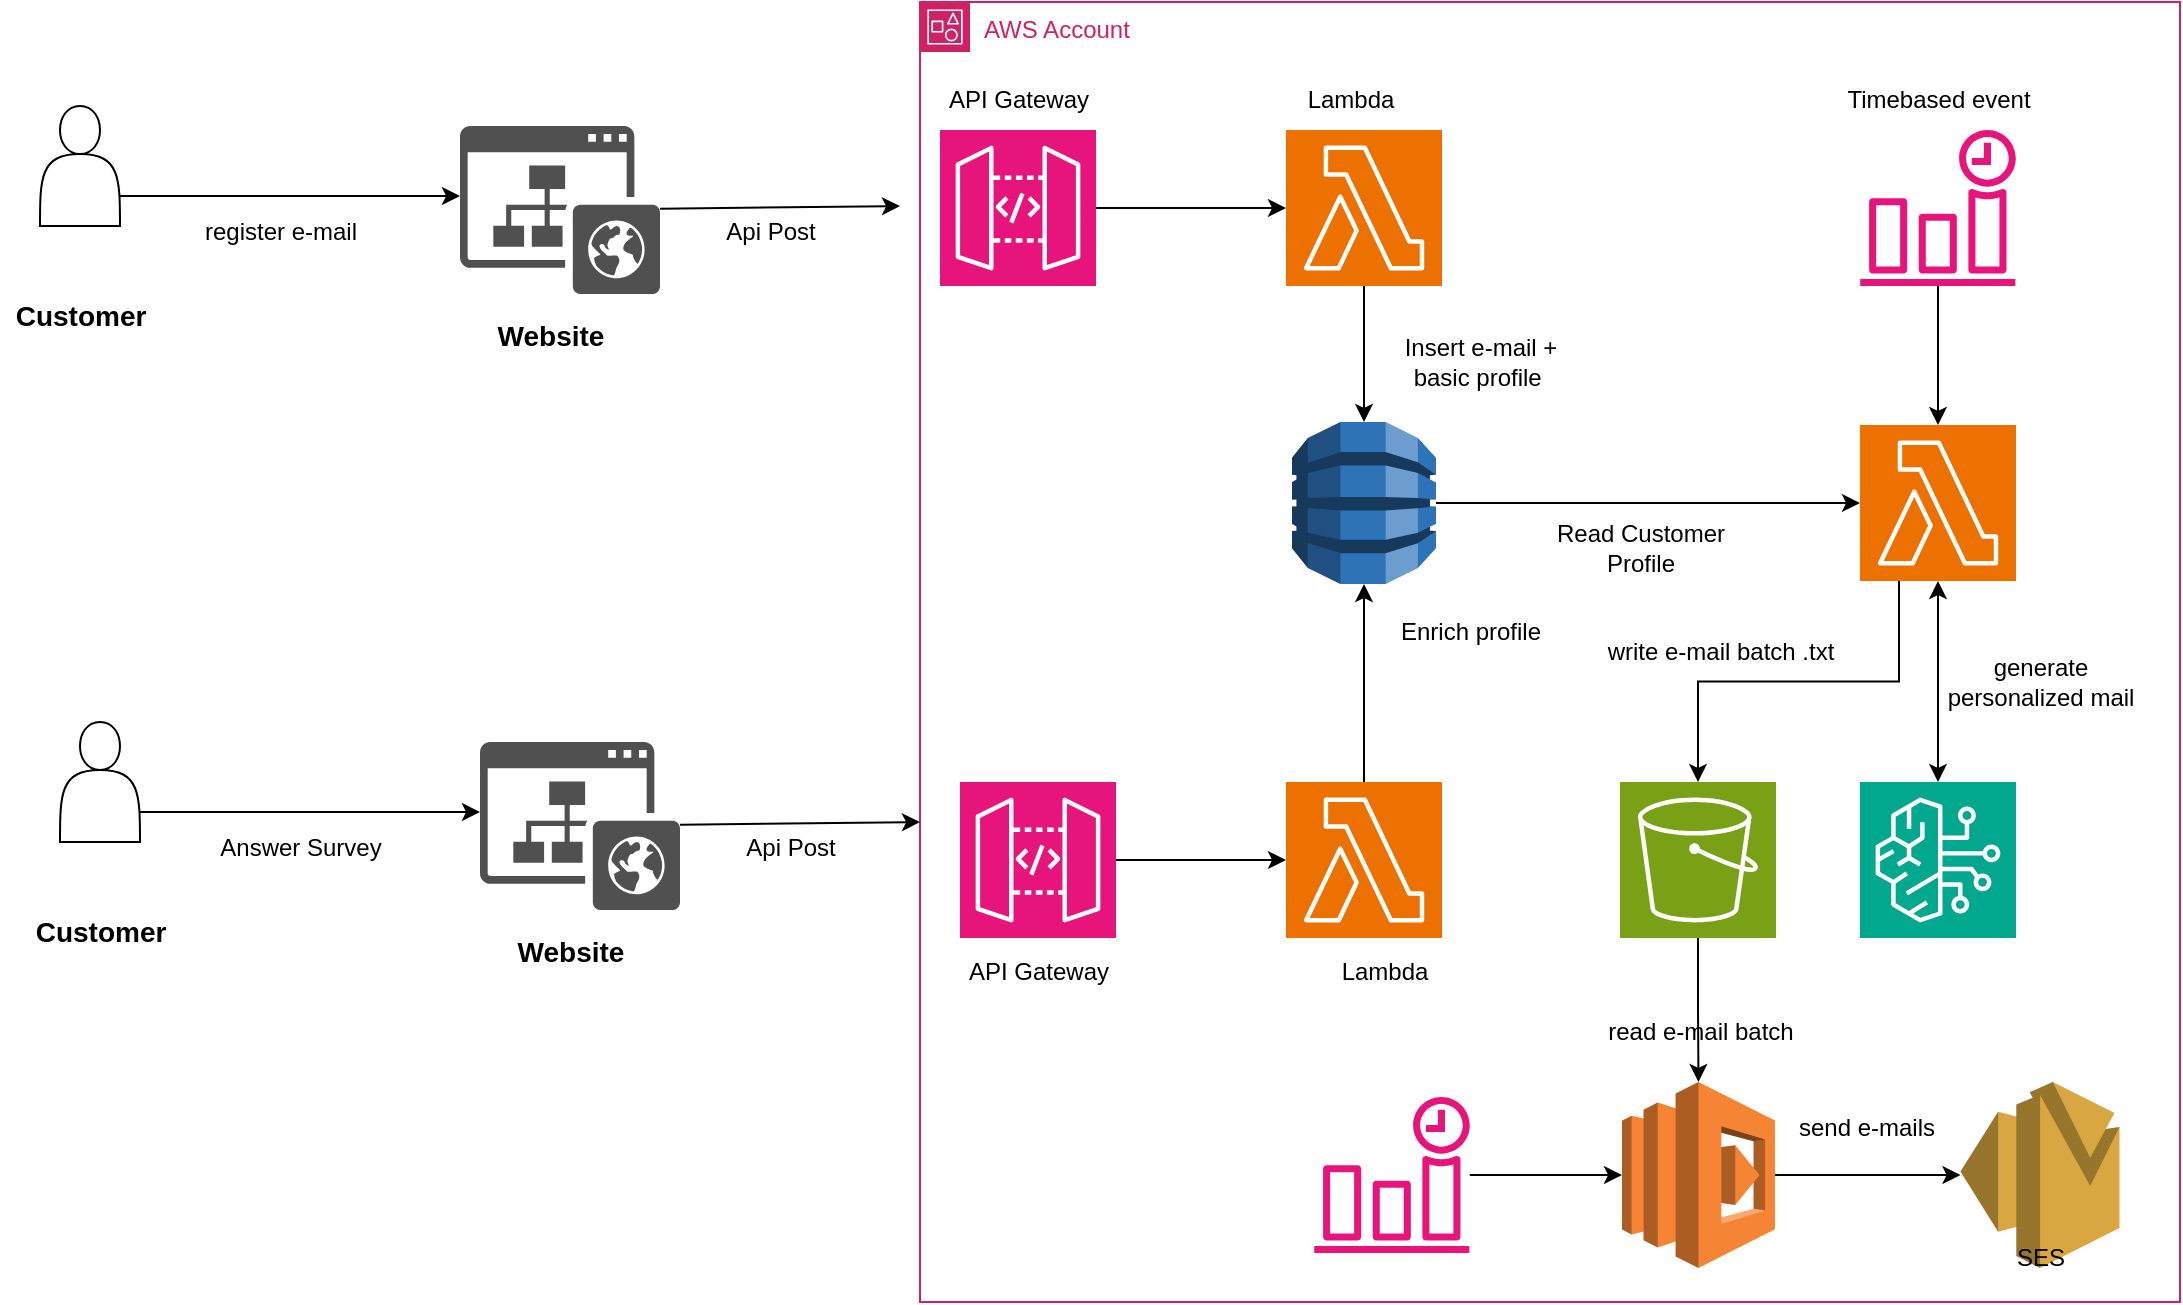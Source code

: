 <mxfile version="24.4.2" type="github">
  <diagram name="Page-1" id="ilZP2qW8_-uFimZYdBFT">
    <mxGraphModel dx="1271" dy="693" grid="1" gridSize="10" guides="1" tooltips="1" connect="1" arrows="1" fold="1" page="1" pageScale="1" pageWidth="1169" pageHeight="827" math="0" shadow="0">
      <root>
        <mxCell id="0" />
        <mxCell id="1" parent="0" />
        <mxCell id="Pjy3FeyiMRUxahzW9iAM-4" style="edgeStyle=orthogonalEdgeStyle;rounded=0;orthogonalLoop=1;jettySize=auto;html=1;exitX=1;exitY=0.75;exitDx=0;exitDy=0;" edge="1" parent="1" source="Pjy3FeyiMRUxahzW9iAM-1" target="Pjy3FeyiMRUxahzW9iAM-3">
          <mxGeometry relative="1" as="geometry">
            <mxPoint x="260" y="232" as="targetPoint" />
            <Array as="points">
              <mxPoint x="230" y="237" />
              <mxPoint x="230" y="237" />
            </Array>
          </mxGeometry>
        </mxCell>
        <mxCell id="Pjy3FeyiMRUxahzW9iAM-1" value="" style="shape=actor;whiteSpace=wrap;html=1;" vertex="1" parent="1">
          <mxGeometry x="60" y="192" width="40" height="60" as="geometry" />
        </mxCell>
        <mxCell id="Pjy3FeyiMRUxahzW9iAM-2" value="Customer" style="text;html=1;align=center;verticalAlign=middle;resizable=0;points=[];autosize=1;strokeColor=none;fillColor=none;fontStyle=1;fontSize=14;" vertex="1" parent="1">
          <mxGeometry x="40" y="282" width="80" height="30" as="geometry" />
        </mxCell>
        <mxCell id="Pjy3FeyiMRUxahzW9iAM-3" value="" style="sketch=0;pointerEvents=1;shadow=0;dashed=0;html=1;strokeColor=none;fillColor=#505050;labelPosition=center;verticalLabelPosition=bottom;verticalAlign=top;outlineConnect=0;align=center;shape=mxgraph.office.sites.website_public;" vertex="1" parent="1">
          <mxGeometry x="270" y="202" width="100" height="84" as="geometry" />
        </mxCell>
        <mxCell id="Pjy3FeyiMRUxahzW9iAM-5" value="register e-mail" style="text;html=1;align=center;verticalAlign=middle;resizable=0;points=[];autosize=1;strokeColor=none;fillColor=none;" vertex="1" parent="1">
          <mxGeometry x="130" y="240" width="100" height="30" as="geometry" />
        </mxCell>
        <mxCell id="Pjy3FeyiMRUxahzW9iAM-6" value="Website" style="text;html=1;align=center;verticalAlign=middle;resizable=0;points=[];autosize=1;strokeColor=none;fillColor=none;fontStyle=1;fontSize=14;" vertex="1" parent="1">
          <mxGeometry x="280" y="292" width="70" height="30" as="geometry" />
        </mxCell>
        <mxCell id="Pjy3FeyiMRUxahzW9iAM-7" value="AWS Account" style="points=[[0,0],[0.25,0],[0.5,0],[0.75,0],[1,0],[1,0.25],[1,0.5],[1,0.75],[1,1],[0.75,1],[0.5,1],[0.25,1],[0,1],[0,0.75],[0,0.5],[0,0.25]];outlineConnect=0;gradientColor=none;html=1;whiteSpace=wrap;fontSize=12;fontStyle=0;container=1;pointerEvents=0;collapsible=0;recursiveResize=0;shape=mxgraph.aws4.group;grIcon=mxgraph.aws4.group_account;strokeColor=#CD2264;fillColor=none;verticalAlign=top;align=left;spacingLeft=30;fontColor=#CD2264;dashed=0;" vertex="1" parent="1">
          <mxGeometry x="500" y="140" width="630" height="650" as="geometry" />
        </mxCell>
        <mxCell id="Pjy3FeyiMRUxahzW9iAM-12" style="edgeStyle=orthogonalEdgeStyle;rounded=0;orthogonalLoop=1;jettySize=auto;html=1;exitX=1;exitY=0.5;exitDx=0;exitDy=0;exitPerimeter=0;" edge="1" parent="Pjy3FeyiMRUxahzW9iAM-7" source="Pjy3FeyiMRUxahzW9iAM-8" target="Pjy3FeyiMRUxahzW9iAM-11">
          <mxGeometry relative="1" as="geometry" />
        </mxCell>
        <mxCell id="Pjy3FeyiMRUxahzW9iAM-8" value="" style="sketch=0;points=[[0,0,0],[0.25,0,0],[0.5,0,0],[0.75,0,0],[1,0,0],[0,1,0],[0.25,1,0],[0.5,1,0],[0.75,1,0],[1,1,0],[0,0.25,0],[0,0.5,0],[0,0.75,0],[1,0.25,0],[1,0.5,0],[1,0.75,0]];outlineConnect=0;fontColor=#232F3E;fillColor=#E7157B;strokeColor=#ffffff;dashed=0;verticalLabelPosition=bottom;verticalAlign=top;align=center;html=1;fontSize=12;fontStyle=0;aspect=fixed;shape=mxgraph.aws4.resourceIcon;resIcon=mxgraph.aws4.api_gateway;" vertex="1" parent="Pjy3FeyiMRUxahzW9iAM-7">
          <mxGeometry x="10" y="64" width="78" height="78" as="geometry" />
        </mxCell>
        <mxCell id="Pjy3FeyiMRUxahzW9iAM-17" style="edgeStyle=orthogonalEdgeStyle;rounded=0;orthogonalLoop=1;jettySize=auto;html=1;exitX=0.5;exitY=1;exitDx=0;exitDy=0;exitPerimeter=0;" edge="1" parent="Pjy3FeyiMRUxahzW9iAM-7" source="Pjy3FeyiMRUxahzW9iAM-11" target="Pjy3FeyiMRUxahzW9iAM-15">
          <mxGeometry relative="1" as="geometry" />
        </mxCell>
        <mxCell id="Pjy3FeyiMRUxahzW9iAM-11" value="" style="sketch=0;points=[[0,0,0],[0.25,0,0],[0.5,0,0],[0.75,0,0],[1,0,0],[0,1,0],[0.25,1,0],[0.5,1,0],[0.75,1,0],[1,1,0],[0,0.25,0],[0,0.5,0],[0,0.75,0],[1,0.25,0],[1,0.5,0],[1,0.75,0]];outlineConnect=0;fontColor=#232F3E;fillColor=#ED7100;strokeColor=#ffffff;dashed=0;verticalLabelPosition=bottom;verticalAlign=top;align=center;html=1;fontSize=12;fontStyle=0;aspect=fixed;shape=mxgraph.aws4.resourceIcon;resIcon=mxgraph.aws4.lambda;" vertex="1" parent="Pjy3FeyiMRUxahzW9iAM-7">
          <mxGeometry x="183" y="64" width="78" height="78" as="geometry" />
        </mxCell>
        <mxCell id="Pjy3FeyiMRUxahzW9iAM-13" value="API Gateway" style="text;html=1;align=center;verticalAlign=middle;resizable=0;points=[];autosize=1;strokeColor=none;fillColor=none;" vertex="1" parent="Pjy3FeyiMRUxahzW9iAM-7">
          <mxGeometry x="4" y="34" width="90" height="30" as="geometry" />
        </mxCell>
        <mxCell id="Pjy3FeyiMRUxahzW9iAM-14" value="Lambda" style="text;html=1;align=center;verticalAlign=middle;resizable=0;points=[];autosize=1;strokeColor=none;fillColor=none;" vertex="1" parent="Pjy3FeyiMRUxahzW9iAM-7">
          <mxGeometry x="180" y="34" width="70" height="30" as="geometry" />
        </mxCell>
        <mxCell id="Pjy3FeyiMRUxahzW9iAM-40" style="edgeStyle=orthogonalEdgeStyle;rounded=0;orthogonalLoop=1;jettySize=auto;html=1;exitX=1;exitY=0.5;exitDx=0;exitDy=0;exitPerimeter=0;" edge="1" parent="Pjy3FeyiMRUxahzW9iAM-7" source="Pjy3FeyiMRUxahzW9iAM-15" target="Pjy3FeyiMRUxahzW9iAM-35">
          <mxGeometry relative="1" as="geometry" />
        </mxCell>
        <mxCell id="Pjy3FeyiMRUxahzW9iAM-15" value="" style="outlineConnect=0;dashed=0;verticalLabelPosition=bottom;verticalAlign=top;align=center;html=1;shape=mxgraph.aws3.dynamo_db;fillColor=#2E73B8;gradientColor=none;" vertex="1" parent="Pjy3FeyiMRUxahzW9iAM-7">
          <mxGeometry x="186" y="210" width="72" height="81" as="geometry" />
        </mxCell>
        <mxCell id="Pjy3FeyiMRUxahzW9iAM-18" value="Insert e-mail + &lt;br&gt;basic profile&amp;nbsp;" style="text;html=1;align=center;verticalAlign=middle;resizable=0;points=[];autosize=1;strokeColor=none;fillColor=none;" vertex="1" parent="Pjy3FeyiMRUxahzW9iAM-7">
          <mxGeometry x="230" y="160" width="100" height="40" as="geometry" />
        </mxCell>
        <mxCell id="Pjy3FeyiMRUxahzW9iAM-19" style="edgeStyle=orthogonalEdgeStyle;rounded=0;orthogonalLoop=1;jettySize=auto;html=1;exitX=1;exitY=0.5;exitDx=0;exitDy=0;exitPerimeter=0;" edge="1" parent="Pjy3FeyiMRUxahzW9iAM-7" source="Pjy3FeyiMRUxahzW9iAM-20" target="Pjy3FeyiMRUxahzW9iAM-21">
          <mxGeometry relative="1" as="geometry" />
        </mxCell>
        <mxCell id="Pjy3FeyiMRUxahzW9iAM-20" value="" style="sketch=0;points=[[0,0,0],[0.25,0,0],[0.5,0,0],[0.75,0,0],[1,0,0],[0,1,0],[0.25,1,0],[0.5,1,0],[0.75,1,0],[1,1,0],[0,0.25,0],[0,0.5,0],[0,0.75,0],[1,0.25,0],[1,0.5,0],[1,0.75,0]];outlineConnect=0;fontColor=#232F3E;fillColor=#E7157B;strokeColor=#ffffff;dashed=0;verticalLabelPosition=bottom;verticalAlign=top;align=center;html=1;fontSize=12;fontStyle=0;aspect=fixed;shape=mxgraph.aws4.resourceIcon;resIcon=mxgraph.aws4.api_gateway;" vertex="1" parent="Pjy3FeyiMRUxahzW9iAM-7">
          <mxGeometry x="20" y="390" width="78" height="78" as="geometry" />
        </mxCell>
        <mxCell id="Pjy3FeyiMRUxahzW9iAM-21" value="" style="sketch=0;points=[[0,0,0],[0.25,0,0],[0.5,0,0],[0.75,0,0],[1,0,0],[0,1,0],[0.25,1,0],[0.5,1,0],[0.75,1,0],[1,1,0],[0,0.25,0],[0,0.5,0],[0,0.75,0],[1,0.25,0],[1,0.5,0],[1,0.75,0]];outlineConnect=0;fontColor=#232F3E;fillColor=#ED7100;strokeColor=#ffffff;dashed=0;verticalLabelPosition=bottom;verticalAlign=top;align=center;html=1;fontSize=12;fontStyle=0;aspect=fixed;shape=mxgraph.aws4.resourceIcon;resIcon=mxgraph.aws4.lambda;" vertex="1" parent="Pjy3FeyiMRUxahzW9iAM-7">
          <mxGeometry x="183" y="390" width="78" height="78" as="geometry" />
        </mxCell>
        <mxCell id="Pjy3FeyiMRUxahzW9iAM-22" value="API Gateway" style="text;html=1;align=center;verticalAlign=middle;resizable=0;points=[];autosize=1;strokeColor=none;fillColor=none;" vertex="1" parent="Pjy3FeyiMRUxahzW9iAM-7">
          <mxGeometry x="14" y="470" width="90" height="30" as="geometry" />
        </mxCell>
        <mxCell id="Pjy3FeyiMRUxahzW9iAM-23" value="Lambda" style="text;html=1;align=center;verticalAlign=middle;resizable=0;points=[];autosize=1;strokeColor=none;fillColor=none;" vertex="1" parent="Pjy3FeyiMRUxahzW9iAM-7">
          <mxGeometry x="197" y="470" width="70" height="30" as="geometry" />
        </mxCell>
        <mxCell id="Pjy3FeyiMRUxahzW9iAM-33" style="edgeStyle=orthogonalEdgeStyle;rounded=0;orthogonalLoop=1;jettySize=auto;html=1;entryX=0.5;entryY=1;entryDx=0;entryDy=0;entryPerimeter=0;" edge="1" parent="Pjy3FeyiMRUxahzW9iAM-7" source="Pjy3FeyiMRUxahzW9iAM-21" target="Pjy3FeyiMRUxahzW9iAM-15">
          <mxGeometry relative="1" as="geometry" />
        </mxCell>
        <mxCell id="Pjy3FeyiMRUxahzW9iAM-34" value="Enrich profile" style="text;html=1;align=center;verticalAlign=middle;resizable=0;points=[];autosize=1;strokeColor=none;fillColor=none;" vertex="1" parent="Pjy3FeyiMRUxahzW9iAM-7">
          <mxGeometry x="230" y="300" width="90" height="30" as="geometry" />
        </mxCell>
        <mxCell id="Pjy3FeyiMRUxahzW9iAM-42" style="edgeStyle=orthogonalEdgeStyle;rounded=0;orthogonalLoop=1;jettySize=auto;html=1;exitX=0.5;exitY=1;exitDx=0;exitDy=0;exitPerimeter=0;startArrow=classic;startFill=1;" edge="1" parent="Pjy3FeyiMRUxahzW9iAM-7" source="Pjy3FeyiMRUxahzW9iAM-35" target="Pjy3FeyiMRUxahzW9iAM-39">
          <mxGeometry relative="1" as="geometry" />
        </mxCell>
        <mxCell id="Pjy3FeyiMRUxahzW9iAM-47" style="edgeStyle=orthogonalEdgeStyle;rounded=0;orthogonalLoop=1;jettySize=auto;html=1;exitX=0.25;exitY=1;exitDx=0;exitDy=0;exitPerimeter=0;" edge="1" parent="Pjy3FeyiMRUxahzW9iAM-7" source="Pjy3FeyiMRUxahzW9iAM-35" target="Pjy3FeyiMRUxahzW9iAM-46">
          <mxGeometry relative="1" as="geometry" />
        </mxCell>
        <mxCell id="Pjy3FeyiMRUxahzW9iAM-35" value="" style="sketch=0;points=[[0,0,0],[0.25,0,0],[0.5,0,0],[0.75,0,0],[1,0,0],[0,1,0],[0.25,1,0],[0.5,1,0],[0.75,1,0],[1,1,0],[0,0.25,0],[0,0.5,0],[0,0.75,0],[1,0.25,0],[1,0.5,0],[1,0.75,0]];outlineConnect=0;fontColor=#232F3E;fillColor=#ED7100;strokeColor=#ffffff;dashed=0;verticalLabelPosition=bottom;verticalAlign=top;align=center;html=1;fontSize=12;fontStyle=0;aspect=fixed;shape=mxgraph.aws4.resourceIcon;resIcon=mxgraph.aws4.lambda;" vertex="1" parent="Pjy3FeyiMRUxahzW9iAM-7">
          <mxGeometry x="470" y="211.5" width="78" height="78" as="geometry" />
        </mxCell>
        <mxCell id="Pjy3FeyiMRUxahzW9iAM-38" style="edgeStyle=orthogonalEdgeStyle;rounded=0;orthogonalLoop=1;jettySize=auto;html=1;" edge="1" parent="Pjy3FeyiMRUxahzW9iAM-7" source="Pjy3FeyiMRUxahzW9iAM-36" target="Pjy3FeyiMRUxahzW9iAM-35">
          <mxGeometry relative="1" as="geometry" />
        </mxCell>
        <mxCell id="Pjy3FeyiMRUxahzW9iAM-36" value="" style="sketch=0;outlineConnect=0;fontColor=#232F3E;gradientColor=none;fillColor=#E7157B;strokeColor=none;dashed=0;verticalLabelPosition=bottom;verticalAlign=top;align=center;html=1;fontSize=12;fontStyle=0;aspect=fixed;pointerEvents=1;shape=mxgraph.aws4.event_time_based;" vertex="1" parent="Pjy3FeyiMRUxahzW9iAM-7">
          <mxGeometry x="470" y="64" width="78" height="78" as="geometry" />
        </mxCell>
        <mxCell id="Pjy3FeyiMRUxahzW9iAM-37" value="Timebased event" style="text;html=1;align=center;verticalAlign=middle;resizable=0;points=[];autosize=1;strokeColor=none;fillColor=none;" vertex="1" parent="Pjy3FeyiMRUxahzW9iAM-7">
          <mxGeometry x="449" y="34" width="120" height="30" as="geometry" />
        </mxCell>
        <mxCell id="Pjy3FeyiMRUxahzW9iAM-39" value="" style="sketch=0;points=[[0,0,0],[0.25,0,0],[0.5,0,0],[0.75,0,0],[1,0,0],[0,1,0],[0.25,1,0],[0.5,1,0],[0.75,1,0],[1,1,0],[0,0.25,0],[0,0.5,0],[0,0.75,0],[1,0.25,0],[1,0.5,0],[1,0.75,0]];outlineConnect=0;fontColor=#232F3E;fillColor=#01A88D;strokeColor=#ffffff;dashed=0;verticalLabelPosition=bottom;verticalAlign=top;align=center;html=1;fontSize=12;fontStyle=0;aspect=fixed;shape=mxgraph.aws4.resourceIcon;resIcon=mxgraph.aws4.bedrock;" vertex="1" parent="Pjy3FeyiMRUxahzW9iAM-7">
          <mxGeometry x="470" y="390" width="78" height="78" as="geometry" />
        </mxCell>
        <mxCell id="Pjy3FeyiMRUxahzW9iAM-43" value="generate &lt;br&gt;personalized mail" style="text;html=1;align=center;verticalAlign=middle;resizable=0;points=[];autosize=1;strokeColor=none;fillColor=none;" vertex="1" parent="Pjy3FeyiMRUxahzW9iAM-7">
          <mxGeometry x="500" y="320" width="120" height="40" as="geometry" />
        </mxCell>
        <mxCell id="Pjy3FeyiMRUxahzW9iAM-44" value="" style="outlineConnect=0;dashed=0;verticalLabelPosition=bottom;verticalAlign=top;align=center;html=1;shape=mxgraph.aws3.ses;fillColor=#D9A741;gradientColor=none;" vertex="1" parent="Pjy3FeyiMRUxahzW9iAM-7">
          <mxGeometry x="520.25" y="540" width="79.5" height="93" as="geometry" />
        </mxCell>
        <mxCell id="Pjy3FeyiMRUxahzW9iAM-45" value="SES" style="text;html=1;align=center;verticalAlign=middle;resizable=0;points=[];autosize=1;strokeColor=none;fillColor=none;" vertex="1" parent="Pjy3FeyiMRUxahzW9iAM-7">
          <mxGeometry x="534.75" y="613" width="50" height="30" as="geometry" />
        </mxCell>
        <mxCell id="Pjy3FeyiMRUxahzW9iAM-50" style="edgeStyle=orthogonalEdgeStyle;rounded=0;orthogonalLoop=1;jettySize=auto;html=1;exitX=0.5;exitY=1;exitDx=0;exitDy=0;exitPerimeter=0;" edge="1" parent="Pjy3FeyiMRUxahzW9iAM-7" source="Pjy3FeyiMRUxahzW9iAM-46" target="Pjy3FeyiMRUxahzW9iAM-49">
          <mxGeometry relative="1" as="geometry" />
        </mxCell>
        <mxCell id="Pjy3FeyiMRUxahzW9iAM-46" value="" style="sketch=0;points=[[0,0,0],[0.25,0,0],[0.5,0,0],[0.75,0,0],[1,0,0],[0,1,0],[0.25,1,0],[0.5,1,0],[0.75,1,0],[1,1,0],[0,0.25,0],[0,0.5,0],[0,0.75,0],[1,0.25,0],[1,0.5,0],[1,0.75,0]];outlineConnect=0;fontColor=#232F3E;fillColor=#7AA116;strokeColor=#ffffff;dashed=0;verticalLabelPosition=bottom;verticalAlign=top;align=center;html=1;fontSize=12;fontStyle=0;aspect=fixed;shape=mxgraph.aws4.resourceIcon;resIcon=mxgraph.aws4.s3;" vertex="1" parent="Pjy3FeyiMRUxahzW9iAM-7">
          <mxGeometry x="350" y="390" width="78" height="78" as="geometry" />
        </mxCell>
        <mxCell id="Pjy3FeyiMRUxahzW9iAM-48" value="write e-mail batch .txt" style="text;html=1;align=center;verticalAlign=middle;resizable=0;points=[];autosize=1;strokeColor=none;fillColor=none;" vertex="1" parent="Pjy3FeyiMRUxahzW9iAM-7">
          <mxGeometry x="330" y="310" width="140" height="30" as="geometry" />
        </mxCell>
        <mxCell id="Pjy3FeyiMRUxahzW9iAM-53" style="edgeStyle=orthogonalEdgeStyle;rounded=0;orthogonalLoop=1;jettySize=auto;html=1;exitX=1;exitY=0.5;exitDx=0;exitDy=0;exitPerimeter=0;" edge="1" parent="Pjy3FeyiMRUxahzW9iAM-7" source="Pjy3FeyiMRUxahzW9iAM-49" target="Pjy3FeyiMRUxahzW9iAM-44">
          <mxGeometry relative="1" as="geometry" />
        </mxCell>
        <mxCell id="Pjy3FeyiMRUxahzW9iAM-49" value="" style="outlineConnect=0;dashed=0;verticalLabelPosition=bottom;verticalAlign=top;align=center;html=1;shape=mxgraph.aws3.lambda;fillColor=#F58534;gradientColor=none;" vertex="1" parent="Pjy3FeyiMRUxahzW9iAM-7">
          <mxGeometry x="351" y="540" width="76.5" height="93" as="geometry" />
        </mxCell>
        <mxCell id="Pjy3FeyiMRUxahzW9iAM-52" style="edgeStyle=orthogonalEdgeStyle;rounded=0;orthogonalLoop=1;jettySize=auto;html=1;" edge="1" parent="Pjy3FeyiMRUxahzW9iAM-7" source="Pjy3FeyiMRUxahzW9iAM-51" target="Pjy3FeyiMRUxahzW9iAM-49">
          <mxGeometry relative="1" as="geometry" />
        </mxCell>
        <mxCell id="Pjy3FeyiMRUxahzW9iAM-51" value="" style="sketch=0;outlineConnect=0;fontColor=#232F3E;gradientColor=none;fillColor=#E7157B;strokeColor=none;dashed=0;verticalLabelPosition=bottom;verticalAlign=top;align=center;html=1;fontSize=12;fontStyle=0;aspect=fixed;pointerEvents=1;shape=mxgraph.aws4.event_time_based;" vertex="1" parent="Pjy3FeyiMRUxahzW9iAM-7">
          <mxGeometry x="197" y="547.5" width="78" height="78" as="geometry" />
        </mxCell>
        <mxCell id="Pjy3FeyiMRUxahzW9iAM-54" value="send e-mails" style="text;html=1;align=center;verticalAlign=middle;resizable=0;points=[];autosize=1;strokeColor=none;fillColor=none;" vertex="1" parent="Pjy3FeyiMRUxahzW9iAM-7">
          <mxGeometry x="427.5" y="547.5" width="90" height="30" as="geometry" />
        </mxCell>
        <mxCell id="Pjy3FeyiMRUxahzW9iAM-55" value="read e-mail batch" style="text;html=1;align=center;verticalAlign=middle;resizable=0;points=[];autosize=1;strokeColor=none;fillColor=none;" vertex="1" parent="Pjy3FeyiMRUxahzW9iAM-7">
          <mxGeometry x="330" y="500" width="120" height="30" as="geometry" />
        </mxCell>
        <mxCell id="Pjy3FeyiMRUxahzW9iAM-9" value="" style="endArrow=classic;html=1;rounded=0;" edge="1" parent="1" source="Pjy3FeyiMRUxahzW9iAM-3">
          <mxGeometry width="50" height="50" relative="1" as="geometry">
            <mxPoint x="450" y="372" as="sourcePoint" />
            <mxPoint x="490" y="242" as="targetPoint" />
          </mxGeometry>
        </mxCell>
        <mxCell id="Pjy3FeyiMRUxahzW9iAM-10" value="Api Post" style="text;html=1;align=center;verticalAlign=middle;resizable=0;points=[];autosize=1;strokeColor=none;fillColor=none;" vertex="1" parent="1">
          <mxGeometry x="390" y="240" width="70" height="30" as="geometry" />
        </mxCell>
        <mxCell id="Pjy3FeyiMRUxahzW9iAM-24" style="edgeStyle=orthogonalEdgeStyle;rounded=0;orthogonalLoop=1;jettySize=auto;html=1;exitX=1;exitY=0.75;exitDx=0;exitDy=0;" edge="1" parent="1" source="Pjy3FeyiMRUxahzW9iAM-25" target="Pjy3FeyiMRUxahzW9iAM-27">
          <mxGeometry relative="1" as="geometry">
            <mxPoint x="270" y="540" as="targetPoint" />
            <Array as="points">
              <mxPoint x="240" y="545" />
              <mxPoint x="240" y="545" />
            </Array>
          </mxGeometry>
        </mxCell>
        <mxCell id="Pjy3FeyiMRUxahzW9iAM-25" value="" style="shape=actor;whiteSpace=wrap;html=1;" vertex="1" parent="1">
          <mxGeometry x="70" y="500" width="40" height="60" as="geometry" />
        </mxCell>
        <mxCell id="Pjy3FeyiMRUxahzW9iAM-26" value="Customer" style="text;html=1;align=center;verticalAlign=middle;resizable=0;points=[];autosize=1;strokeColor=none;fillColor=none;fontStyle=1;fontSize=14;" vertex="1" parent="1">
          <mxGeometry x="50" y="590" width="80" height="30" as="geometry" />
        </mxCell>
        <mxCell id="Pjy3FeyiMRUxahzW9iAM-27" value="" style="sketch=0;pointerEvents=1;shadow=0;dashed=0;html=1;strokeColor=none;fillColor=#505050;labelPosition=center;verticalLabelPosition=bottom;verticalAlign=top;outlineConnect=0;align=center;shape=mxgraph.office.sites.website_public;" vertex="1" parent="1">
          <mxGeometry x="280" y="510" width="100" height="84" as="geometry" />
        </mxCell>
        <mxCell id="Pjy3FeyiMRUxahzW9iAM-28" value="Answer Survey" style="text;html=1;align=center;verticalAlign=middle;resizable=0;points=[];autosize=1;strokeColor=none;fillColor=none;" vertex="1" parent="1">
          <mxGeometry x="140" y="548" width="100" height="30" as="geometry" />
        </mxCell>
        <mxCell id="Pjy3FeyiMRUxahzW9iAM-29" value="Website" style="text;html=1;align=center;verticalAlign=middle;resizable=0;points=[];autosize=1;strokeColor=none;fillColor=none;fontStyle=1;fontSize=14;" vertex="1" parent="1">
          <mxGeometry x="290" y="600" width="70" height="30" as="geometry" />
        </mxCell>
        <mxCell id="Pjy3FeyiMRUxahzW9iAM-30" value="" style="endArrow=classic;html=1;rounded=0;" edge="1" parent="1" source="Pjy3FeyiMRUxahzW9iAM-27">
          <mxGeometry width="50" height="50" relative="1" as="geometry">
            <mxPoint x="460" y="680" as="sourcePoint" />
            <mxPoint x="500" y="550" as="targetPoint" />
          </mxGeometry>
        </mxCell>
        <mxCell id="Pjy3FeyiMRUxahzW9iAM-31" value="Api Post" style="text;html=1;align=center;verticalAlign=middle;resizable=0;points=[];autosize=1;strokeColor=none;fillColor=none;" vertex="1" parent="1">
          <mxGeometry x="400" y="548" width="70" height="30" as="geometry" />
        </mxCell>
        <mxCell id="Pjy3FeyiMRUxahzW9iAM-41" value="Read Customer&lt;br&gt;Profile" style="text;html=1;align=center;verticalAlign=middle;resizable=0;points=[];autosize=1;strokeColor=none;fillColor=none;" vertex="1" parent="1">
          <mxGeometry x="805" y="393" width="110" height="40" as="geometry" />
        </mxCell>
      </root>
    </mxGraphModel>
  </diagram>
</mxfile>
